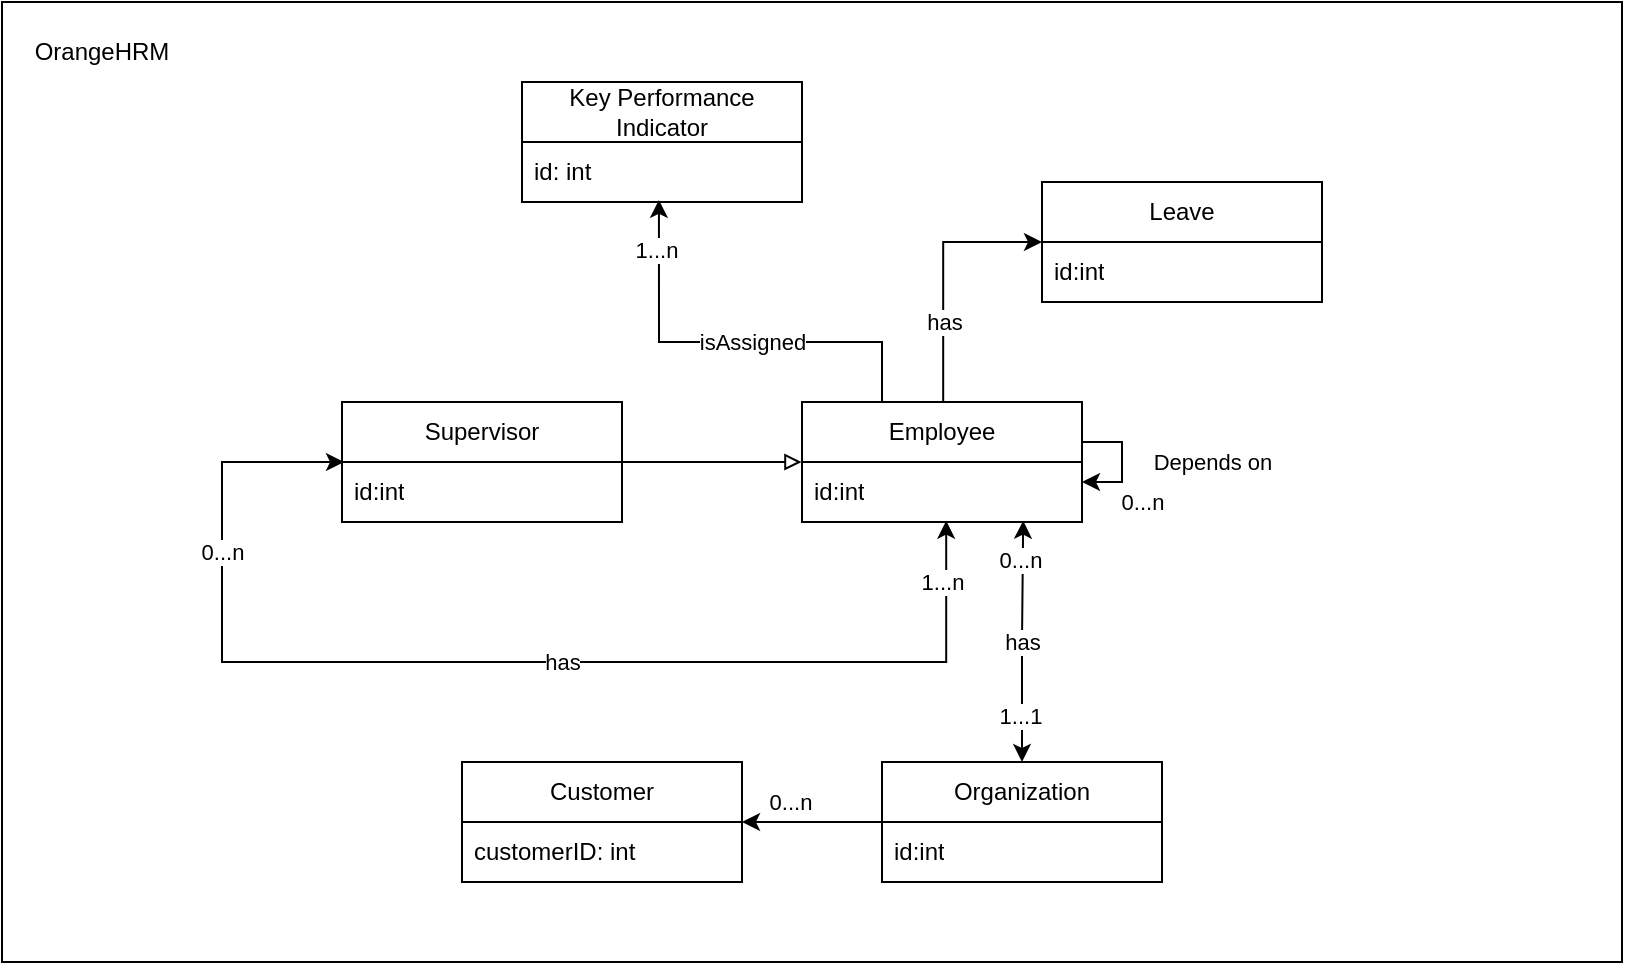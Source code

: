 <mxfile version="24.8.4">
  <diagram name="Seite-1" id="cieXSya045pmkeVN-oVW">
    <mxGraphModel dx="1185" dy="632" grid="1" gridSize="10" guides="1" tooltips="1" connect="1" arrows="1" fold="1" page="1" pageScale="1" pageWidth="827" pageHeight="1169" math="0" shadow="0">
      <root>
        <mxCell id="0" />
        <mxCell id="1" parent="0" />
        <mxCell id="JXXJmoB80nkJDnB-bruB-1" value="" style="rounded=0;whiteSpace=wrap;html=1;" vertex="1" parent="1">
          <mxGeometry x="40" y="90" width="810" height="480" as="geometry" />
        </mxCell>
        <mxCell id="JXXJmoB80nkJDnB-bruB-2" value="OrangeHRM" style="text;html=1;align=center;verticalAlign=middle;whiteSpace=wrap;rounded=0;" vertex="1" parent="1">
          <mxGeometry x="60" y="100" width="60" height="30" as="geometry" />
        </mxCell>
        <mxCell id="JXXJmoB80nkJDnB-bruB-19" style="edgeStyle=orthogonalEdgeStyle;rounded=0;orthogonalLoop=1;jettySize=auto;html=1;entryX=0;entryY=0;entryDx=0;entryDy=0;entryPerimeter=0;" edge="1" parent="1" target="JXXJmoB80nkJDnB-bruB-18">
          <mxGeometry relative="1" as="geometry">
            <mxPoint x="510.589" y="290" as="sourcePoint" />
            <mxPoint x="630" y="212.58" as="targetPoint" />
            <Array as="points">
              <mxPoint x="511" y="210" />
            </Array>
          </mxGeometry>
        </mxCell>
        <mxCell id="JXXJmoB80nkJDnB-bruB-20" value="has" style="edgeLabel;html=1;align=center;verticalAlign=middle;resizable=0;points=[];" vertex="1" connectable="0" parent="JXXJmoB80nkJDnB-bruB-19">
          <mxGeometry x="-0.374" relative="1" as="geometry">
            <mxPoint as="offset" />
          </mxGeometry>
        </mxCell>
        <mxCell id="JXXJmoB80nkJDnB-bruB-3" value="Employee" style="swimlane;fontStyle=0;childLayout=stackLayout;horizontal=1;startSize=30;horizontalStack=0;resizeParent=1;resizeParentMax=0;resizeLast=0;collapsible=1;marginBottom=0;whiteSpace=wrap;html=1;" vertex="1" parent="1">
          <mxGeometry x="440" y="290" width="140" height="60" as="geometry" />
        </mxCell>
        <mxCell id="JXXJmoB80nkJDnB-bruB-4" value="id:int" style="text;strokeColor=none;fillColor=none;align=left;verticalAlign=middle;spacingLeft=4;spacingRight=4;overflow=hidden;points=[[0,0.5],[1,0.5]];portConstraint=eastwest;rotatable=0;whiteSpace=wrap;html=1;" vertex="1" parent="JXXJmoB80nkJDnB-bruB-3">
          <mxGeometry y="30" width="140" height="30" as="geometry" />
        </mxCell>
        <mxCell id="JXXJmoB80nkJDnB-bruB-7" value="Supervisor" style="swimlane;fontStyle=0;childLayout=stackLayout;horizontal=1;startSize=30;horizontalStack=0;resizeParent=1;resizeParentMax=0;resizeLast=0;collapsible=1;marginBottom=0;whiteSpace=wrap;html=1;" vertex="1" parent="1">
          <mxGeometry x="210" y="290" width="140" height="60" as="geometry" />
        </mxCell>
        <mxCell id="JXXJmoB80nkJDnB-bruB-8" value="id:int" style="text;strokeColor=none;fillColor=none;align=left;verticalAlign=middle;spacingLeft=4;spacingRight=4;overflow=hidden;points=[[0,0.5],[1,0.5]];portConstraint=eastwest;rotatable=0;whiteSpace=wrap;html=1;" vertex="1" parent="JXXJmoB80nkJDnB-bruB-7">
          <mxGeometry y="30" width="140" height="30" as="geometry" />
        </mxCell>
        <mxCell id="JXXJmoB80nkJDnB-bruB-9" style="edgeStyle=orthogonalEdgeStyle;rounded=0;orthogonalLoop=1;jettySize=auto;html=1;entryX=-0.002;entryY=0;entryDx=0;entryDy=0;entryPerimeter=0;endArrow=block;endFill=0;strokeWidth=1;" edge="1" parent="1" source="JXXJmoB80nkJDnB-bruB-7" target="JXXJmoB80nkJDnB-bruB-4">
          <mxGeometry relative="1" as="geometry">
            <Array as="points">
              <mxPoint x="380" y="320" />
              <mxPoint x="380" y="320" />
            </Array>
          </mxGeometry>
        </mxCell>
        <mxCell id="JXXJmoB80nkJDnB-bruB-10" style="edgeStyle=orthogonalEdgeStyle;rounded=0;orthogonalLoop=1;jettySize=auto;html=1;startArrow=classic;startFill=1;exitX=0.515;exitY=0.978;exitDx=0;exitDy=0;exitPerimeter=0;" edge="1" parent="1" source="JXXJmoB80nkJDnB-bruB-4">
          <mxGeometry relative="1" as="geometry">
            <mxPoint x="211" y="320" as="targetPoint" />
            <Array as="points">
              <mxPoint x="512" y="420" />
              <mxPoint x="150" y="420" />
              <mxPoint x="150" y="320" />
            </Array>
          </mxGeometry>
        </mxCell>
        <mxCell id="JXXJmoB80nkJDnB-bruB-11" value="has" style="edgeLabel;html=1;align=center;verticalAlign=middle;resizable=0;points=[];" vertex="1" connectable="0" parent="JXXJmoB80nkJDnB-bruB-10">
          <mxGeometry x="-0.288" y="-2" relative="1" as="geometry">
            <mxPoint x="-52" y="2" as="offset" />
          </mxGeometry>
        </mxCell>
        <mxCell id="JXXJmoB80nkJDnB-bruB-12" value="0...n" style="edgeLabel;html=1;align=center;verticalAlign=middle;resizable=0;points=[];" vertex="1" connectable="0" parent="JXXJmoB80nkJDnB-bruB-10">
          <mxGeometry x="0.736" y="-2" relative="1" as="geometry">
            <mxPoint x="-2" y="27" as="offset" />
          </mxGeometry>
        </mxCell>
        <mxCell id="JXXJmoB80nkJDnB-bruB-13" value="1...n" style="edgeLabel;html=1;align=center;verticalAlign=middle;resizable=0;points=[];" vertex="1" connectable="0" parent="JXXJmoB80nkJDnB-bruB-10">
          <mxGeometry x="-0.586" y="-1" relative="1" as="geometry">
            <mxPoint x="50" y="-39" as="offset" />
          </mxGeometry>
        </mxCell>
        <mxCell id="JXXJmoB80nkJDnB-bruB-14" style="edgeStyle=orthogonalEdgeStyle;rounded=0;orthogonalLoop=1;jettySize=auto;html=1;elbow=horizontal;" edge="1" parent="1" source="JXXJmoB80nkJDnB-bruB-3" target="JXXJmoB80nkJDnB-bruB-3">
          <mxGeometry relative="1" as="geometry" />
        </mxCell>
        <mxCell id="JXXJmoB80nkJDnB-bruB-15" value="Depends on" style="edgeLabel;html=1;align=center;verticalAlign=middle;resizable=0;points=[];" vertex="1" connectable="0" parent="JXXJmoB80nkJDnB-bruB-14">
          <mxGeometry x="-0.42" relative="1" as="geometry">
            <mxPoint x="47" y="10" as="offset" />
          </mxGeometry>
        </mxCell>
        <mxCell id="JXXJmoB80nkJDnB-bruB-16" value="0...n" style="edgeLabel;html=1;align=center;verticalAlign=middle;resizable=0;points=[];" vertex="1" connectable="0" parent="JXXJmoB80nkJDnB-bruB-14">
          <mxGeometry x="-0.667" y="3" relative="1" as="geometry">
            <mxPoint x="20" y="33" as="offset" />
          </mxGeometry>
        </mxCell>
        <mxCell id="JXXJmoB80nkJDnB-bruB-17" value="Leave" style="swimlane;fontStyle=0;childLayout=stackLayout;horizontal=1;startSize=30;horizontalStack=0;resizeParent=1;resizeParentMax=0;resizeLast=0;collapsible=1;marginBottom=0;whiteSpace=wrap;html=1;" vertex="1" parent="1">
          <mxGeometry x="560" y="180" width="140" height="60" as="geometry" />
        </mxCell>
        <mxCell id="JXXJmoB80nkJDnB-bruB-18" value="id:int" style="text;strokeColor=none;fillColor=none;align=left;verticalAlign=middle;spacingLeft=4;spacingRight=4;overflow=hidden;points=[[0,0.5],[1,0.5]];portConstraint=eastwest;rotatable=0;whiteSpace=wrap;html=1;" vertex="1" parent="JXXJmoB80nkJDnB-bruB-17">
          <mxGeometry y="30" width="140" height="30" as="geometry" />
        </mxCell>
        <mxCell id="JXXJmoB80nkJDnB-bruB-23" value="Customer" style="swimlane;fontStyle=0;childLayout=stackLayout;horizontal=1;startSize=30;horizontalStack=0;resizeParent=1;resizeParentMax=0;resizeLast=0;collapsible=1;marginBottom=0;whiteSpace=wrap;html=1;" vertex="1" parent="1">
          <mxGeometry x="270" y="470" width="140" height="60" as="geometry" />
        </mxCell>
        <mxCell id="JXXJmoB80nkJDnB-bruB-24" value="customerID: int" style="text;strokeColor=none;fillColor=none;align=left;verticalAlign=middle;spacingLeft=4;spacingRight=4;overflow=hidden;points=[[0,0.5],[1,0.5]];portConstraint=eastwest;rotatable=0;whiteSpace=wrap;html=1;" vertex="1" parent="JXXJmoB80nkJDnB-bruB-23">
          <mxGeometry y="30" width="140" height="30" as="geometry" />
        </mxCell>
        <mxCell id="JXXJmoB80nkJDnB-bruB-26" value="Key Performance Indicator" style="swimlane;fontStyle=0;childLayout=stackLayout;horizontal=1;startSize=30;horizontalStack=0;resizeParent=1;resizeParentMax=0;resizeLast=0;collapsible=1;marginBottom=0;whiteSpace=wrap;html=1;" vertex="1" parent="1">
          <mxGeometry x="300" y="130" width="140" height="60" as="geometry" />
        </mxCell>
        <mxCell id="JXXJmoB80nkJDnB-bruB-27" value="id: int" style="text;strokeColor=none;fillColor=none;align=left;verticalAlign=middle;spacingLeft=4;spacingRight=4;overflow=hidden;points=[[0,0.5],[1,0.5]];portConstraint=eastwest;rotatable=0;whiteSpace=wrap;html=1;" vertex="1" parent="JXXJmoB80nkJDnB-bruB-26">
          <mxGeometry y="30" width="140" height="30" as="geometry" />
        </mxCell>
        <mxCell id="JXXJmoB80nkJDnB-bruB-28" style="edgeStyle=orthogonalEdgeStyle;rounded=0;orthogonalLoop=1;jettySize=auto;html=1;entryX=0.489;entryY=0.965;entryDx=0;entryDy=0;entryPerimeter=0;" edge="1" parent="1" source="JXXJmoB80nkJDnB-bruB-3" target="JXXJmoB80nkJDnB-bruB-27">
          <mxGeometry relative="1" as="geometry">
            <Array as="points">
              <mxPoint x="480" y="260" />
              <mxPoint x="368" y="260" />
            </Array>
          </mxGeometry>
        </mxCell>
        <mxCell id="JXXJmoB80nkJDnB-bruB-29" value="isAssigned" style="edgeLabel;html=1;align=center;verticalAlign=middle;resizable=0;points=[];" vertex="1" connectable="0" parent="JXXJmoB80nkJDnB-bruB-28">
          <mxGeometry x="0.277" y="-2" relative="1" as="geometry">
            <mxPoint x="40" y="2" as="offset" />
          </mxGeometry>
        </mxCell>
        <mxCell id="JXXJmoB80nkJDnB-bruB-30" value="1...n" style="edgeLabel;html=1;align=center;verticalAlign=middle;resizable=0;points=[];" vertex="1" connectable="0" parent="JXXJmoB80nkJDnB-bruB-28">
          <mxGeometry x="0.763" y="2" relative="1" as="geometry">
            <mxPoint as="offset" />
          </mxGeometry>
        </mxCell>
        <mxCell id="JXXJmoB80nkJDnB-bruB-37" style="edgeStyle=orthogonalEdgeStyle;rounded=0;orthogonalLoop=1;jettySize=auto;html=1;entryX=1;entryY=0.5;entryDx=0;entryDy=0;" edge="1" parent="1" source="JXXJmoB80nkJDnB-bruB-31" target="JXXJmoB80nkJDnB-bruB-23">
          <mxGeometry relative="1" as="geometry" />
        </mxCell>
        <mxCell id="JXXJmoB80nkJDnB-bruB-38" value="0...n" style="edgeLabel;html=1;align=center;verticalAlign=middle;resizable=0;points=[];" vertex="1" connectable="0" parent="JXXJmoB80nkJDnB-bruB-37">
          <mxGeometry x="0.309" y="-2" relative="1" as="geometry">
            <mxPoint y="-8" as="offset" />
          </mxGeometry>
        </mxCell>
        <mxCell id="JXXJmoB80nkJDnB-bruB-31" value="Organization" style="swimlane;fontStyle=0;childLayout=stackLayout;horizontal=1;startSize=30;horizontalStack=0;resizeParent=1;resizeParentMax=0;resizeLast=0;collapsible=1;marginBottom=0;whiteSpace=wrap;html=1;" vertex="1" parent="1">
          <mxGeometry x="480" y="470" width="140" height="60" as="geometry" />
        </mxCell>
        <mxCell id="JXXJmoB80nkJDnB-bruB-32" value="id:int" style="text;strokeColor=none;fillColor=none;align=left;verticalAlign=middle;spacingLeft=4;spacingRight=4;overflow=hidden;points=[[0,0.5],[1,0.5]];portConstraint=eastwest;rotatable=0;whiteSpace=wrap;html=1;" vertex="1" parent="JXXJmoB80nkJDnB-bruB-31">
          <mxGeometry y="30" width="140" height="30" as="geometry" />
        </mxCell>
        <mxCell id="JXXJmoB80nkJDnB-bruB-33" style="edgeStyle=orthogonalEdgeStyle;rounded=0;orthogonalLoop=1;jettySize=auto;html=1;entryX=0.79;entryY=0.978;entryDx=0;entryDy=0;entryPerimeter=0;endArrow=classic;endFill=1;startArrow=classic;startFill=1;" edge="1" parent="1" source="JXXJmoB80nkJDnB-bruB-31" target="JXXJmoB80nkJDnB-bruB-4">
          <mxGeometry relative="1" as="geometry" />
        </mxCell>
        <mxCell id="JXXJmoB80nkJDnB-bruB-34" value="0...n" style="edgeLabel;html=1;align=center;verticalAlign=middle;resizable=0;points=[];" vertex="1" connectable="0" parent="JXXJmoB80nkJDnB-bruB-33">
          <mxGeometry x="0.676" y="2" relative="1" as="geometry">
            <mxPoint as="offset" />
          </mxGeometry>
        </mxCell>
        <mxCell id="JXXJmoB80nkJDnB-bruB-35" value="1...1" style="edgeLabel;html=1;align=center;verticalAlign=middle;resizable=0;points=[];" vertex="1" connectable="0" parent="JXXJmoB80nkJDnB-bruB-33">
          <mxGeometry x="-0.615" y="1" relative="1" as="geometry">
            <mxPoint as="offset" />
          </mxGeometry>
        </mxCell>
        <mxCell id="JXXJmoB80nkJDnB-bruB-36" value="has" style="edgeLabel;html=1;align=center;verticalAlign=middle;resizable=0;points=[];" vertex="1" connectable="0" parent="JXXJmoB80nkJDnB-bruB-33">
          <mxGeometry x="0.148" y="3" relative="1" as="geometry">
            <mxPoint x="2" y="9" as="offset" />
          </mxGeometry>
        </mxCell>
      </root>
    </mxGraphModel>
  </diagram>
</mxfile>
